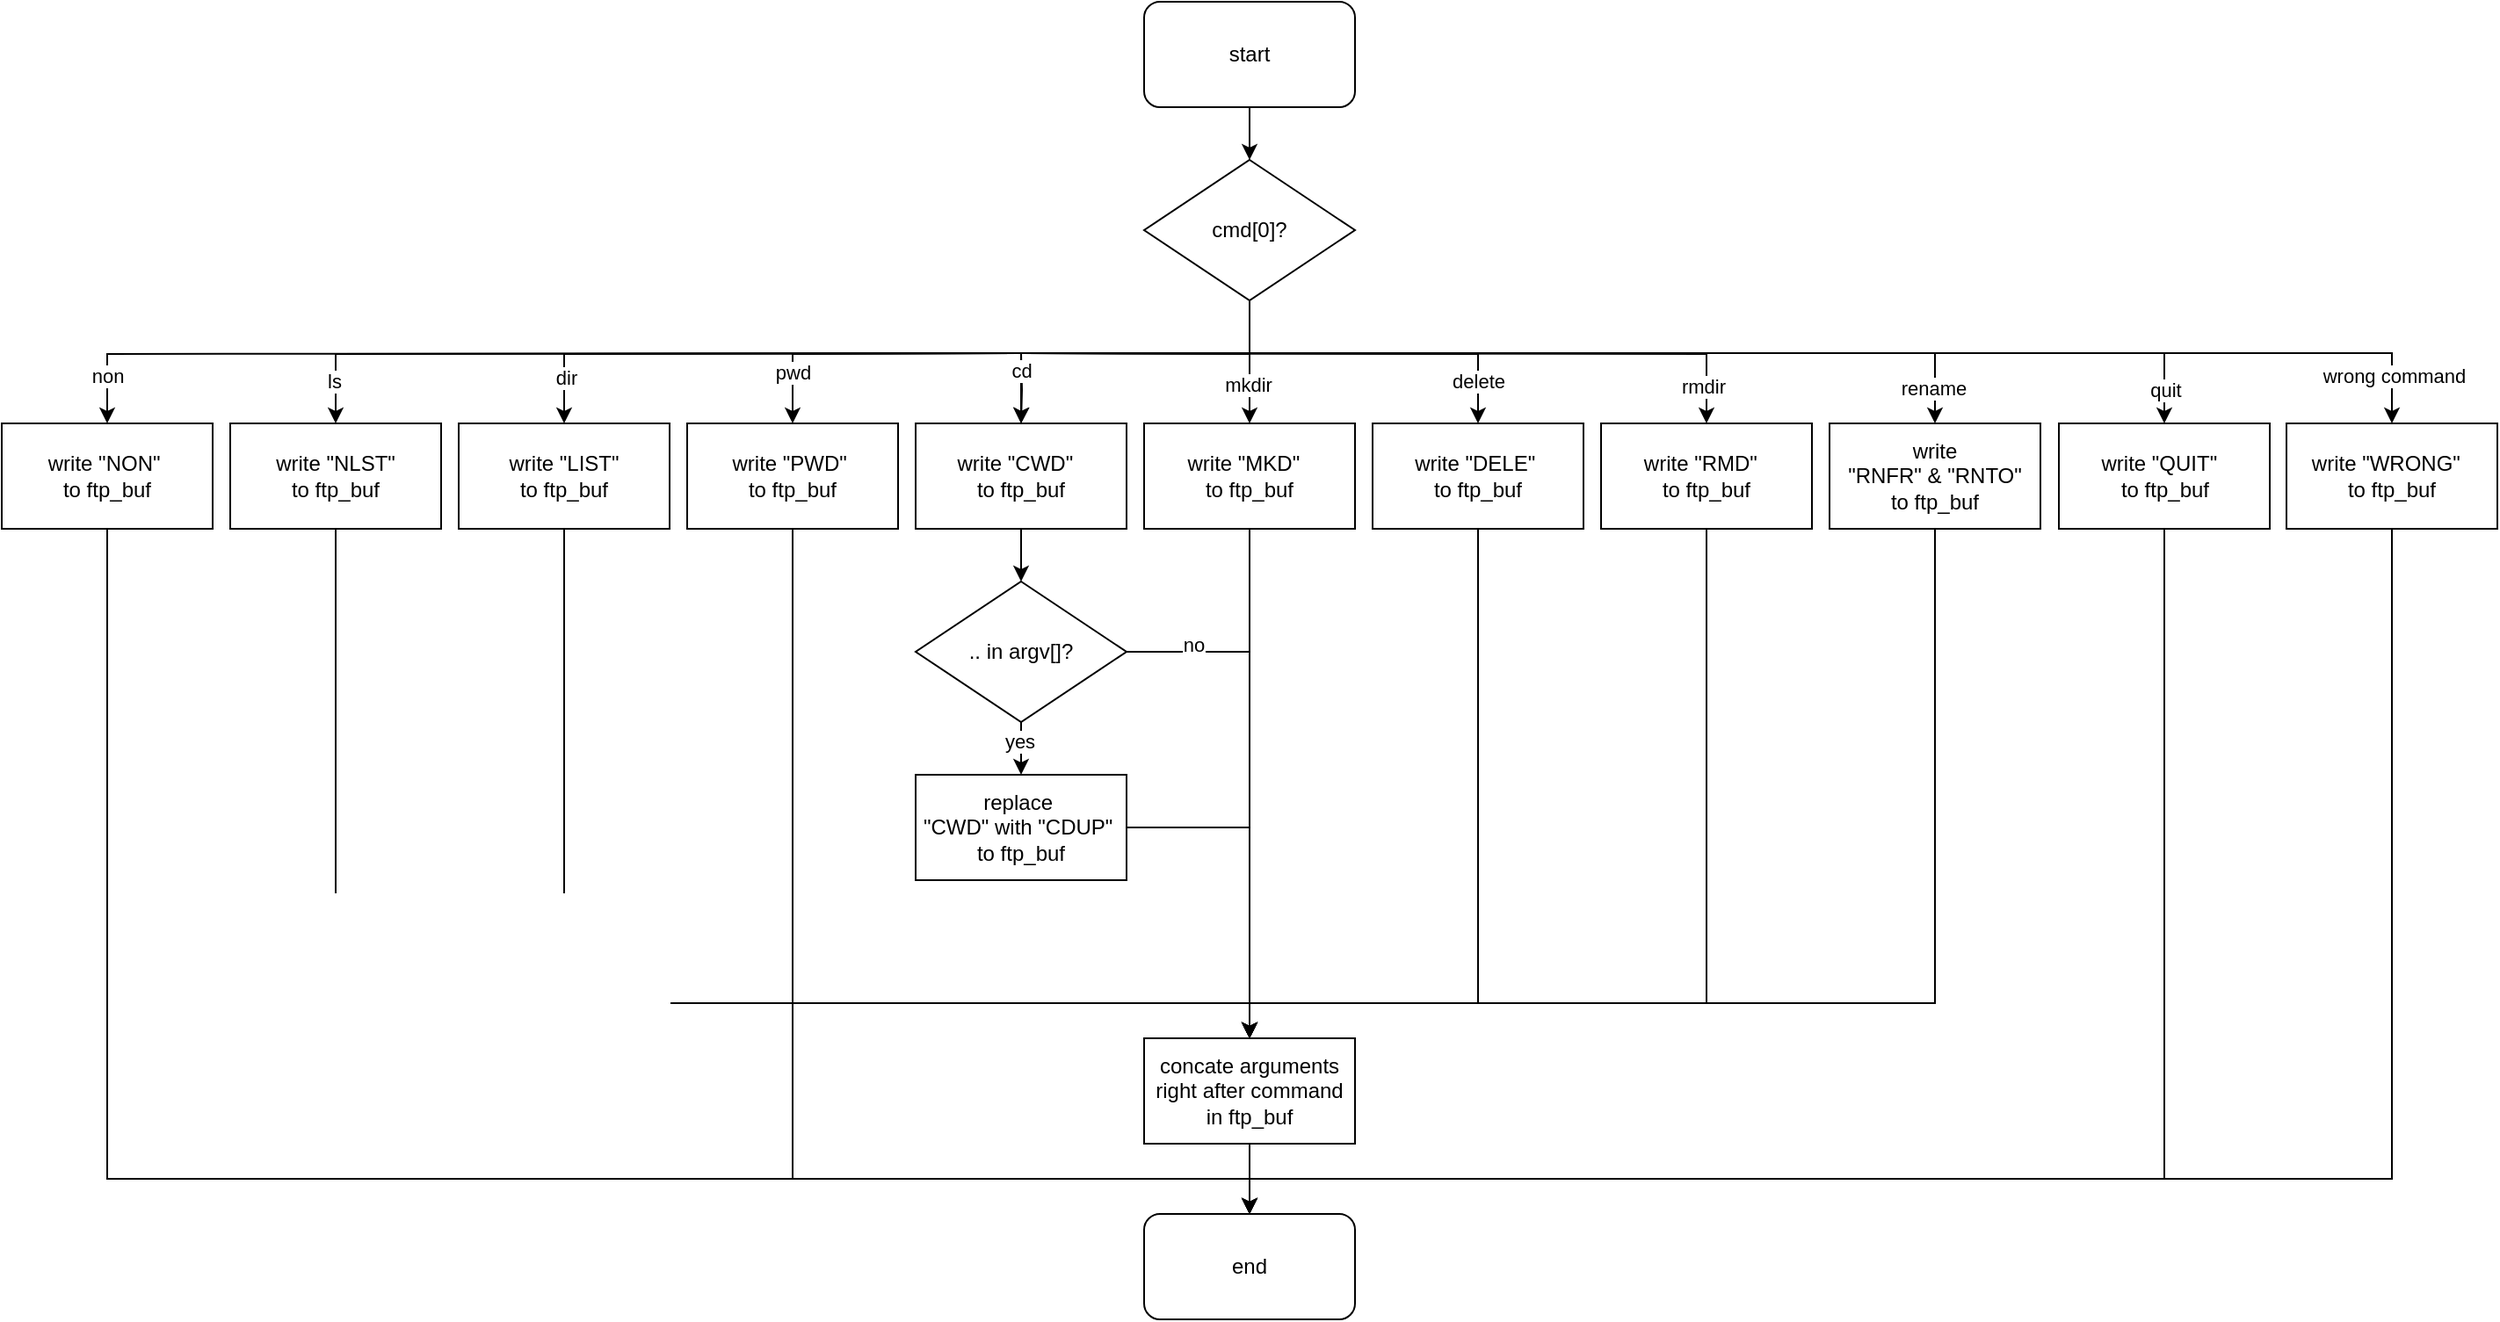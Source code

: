 <mxfile version="24.2.5" type="device">
  <diagram name="페이지-1" id="l-0s7BtO_kDvL8_GYfha">
    <mxGraphModel dx="1706" dy="939" grid="1" gridSize="10" guides="1" tooltips="1" connect="1" arrows="1" fold="1" page="1" pageScale="1" pageWidth="827" pageHeight="1169" math="0" shadow="0">
      <root>
        <mxCell id="0" />
        <mxCell id="1" parent="0" />
        <mxCell id="5YJOHDqXpEX6XLX2xnIA-16" style="edgeStyle=orthogonalEdgeStyle;rounded=0;orthogonalLoop=1;jettySize=auto;html=1;entryX=0.5;entryY=0;entryDx=0;entryDy=0;" parent="1" target="5YJOHDqXpEX6XLX2xnIA-7" edge="1">
          <mxGeometry relative="1" as="geometry">
            <mxPoint x="590" y="230" as="sourcePoint" />
          </mxGeometry>
        </mxCell>
        <mxCell id="5YJOHDqXpEX6XLX2xnIA-17" style="edgeStyle=orthogonalEdgeStyle;rounded=0;orthogonalLoop=1;jettySize=auto;html=1;exitX=0.5;exitY=1;exitDx=0;exitDy=0;entryX=0.5;entryY=0;entryDx=0;entryDy=0;" parent="1" target="5YJOHDqXpEX6XLX2xnIA-1" edge="1">
          <mxGeometry relative="1" as="geometry">
            <mxPoint x="590" y="230" as="sourcePoint" />
          </mxGeometry>
        </mxCell>
        <mxCell id="5YJOHDqXpEX6XLX2xnIA-31" value="non" style="edgeLabel;html=1;align=center;verticalAlign=middle;resizable=0;points=[];" parent="5YJOHDqXpEX6XLX2xnIA-17" vertex="1" connectable="0">
          <mxGeometry x="0.903" relative="1" as="geometry">
            <mxPoint as="offset" />
          </mxGeometry>
        </mxCell>
        <mxCell id="5YJOHDqXpEX6XLX2xnIA-19" style="edgeStyle=orthogonalEdgeStyle;rounded=0;orthogonalLoop=1;jettySize=auto;html=1;exitX=0.5;exitY=1;exitDx=0;exitDy=0;entryX=0.5;entryY=0;entryDx=0;entryDy=0;" parent="1" target="5YJOHDqXpEX6XLX2xnIA-4" edge="1">
          <mxGeometry relative="1" as="geometry">
            <mxPoint x="590" y="230" as="sourcePoint" />
          </mxGeometry>
        </mxCell>
        <mxCell id="5YJOHDqXpEX6XLX2xnIA-32" value="ls" style="edgeLabel;html=1;align=center;verticalAlign=middle;resizable=0;points=[];" parent="5YJOHDqXpEX6XLX2xnIA-19" vertex="1" connectable="0">
          <mxGeometry x="0.885" y="-1" relative="1" as="geometry">
            <mxPoint as="offset" />
          </mxGeometry>
        </mxCell>
        <mxCell id="5YJOHDqXpEX6XLX2xnIA-20" style="edgeStyle=orthogonalEdgeStyle;rounded=0;orthogonalLoop=1;jettySize=auto;html=1;exitX=0.5;exitY=1;exitDx=0;exitDy=0;entryX=0.5;entryY=0;entryDx=0;entryDy=0;" parent="1" target="5YJOHDqXpEX6XLX2xnIA-5" edge="1">
          <mxGeometry relative="1" as="geometry">
            <mxPoint x="590" y="230" as="sourcePoint" />
          </mxGeometry>
        </mxCell>
        <mxCell id="5YJOHDqXpEX6XLX2xnIA-33" value="dir" style="edgeLabel;html=1;align=center;verticalAlign=middle;resizable=0;points=[];" parent="5YJOHDqXpEX6XLX2xnIA-20" vertex="1" connectable="0">
          <mxGeometry x="0.826" y="1" relative="1" as="geometry">
            <mxPoint as="offset" />
          </mxGeometry>
        </mxCell>
        <mxCell id="5YJOHDqXpEX6XLX2xnIA-21" style="edgeStyle=orthogonalEdgeStyle;rounded=0;orthogonalLoop=1;jettySize=auto;html=1;exitX=0.5;exitY=1;exitDx=0;exitDy=0;entryX=0.5;entryY=0;entryDx=0;entryDy=0;" parent="1" target="5YJOHDqXpEX6XLX2xnIA-6" edge="1">
          <mxGeometry relative="1" as="geometry">
            <mxPoint x="590" y="230" as="sourcePoint" />
          </mxGeometry>
        </mxCell>
        <mxCell id="5YJOHDqXpEX6XLX2xnIA-34" value="pwd" style="edgeLabel;html=1;align=center;verticalAlign=middle;resizable=0;points=[];" parent="5YJOHDqXpEX6XLX2xnIA-21" vertex="1" connectable="0">
          <mxGeometry x="0.649" relative="1" as="geometry">
            <mxPoint as="offset" />
          </mxGeometry>
        </mxCell>
        <mxCell id="5YJOHDqXpEX6XLX2xnIA-22" style="edgeStyle=orthogonalEdgeStyle;rounded=0;orthogonalLoop=1;jettySize=auto;html=1;exitX=0.5;exitY=1;exitDx=0;exitDy=0;entryX=0.5;entryY=0;entryDx=0;entryDy=0;" parent="1" target="5YJOHDqXpEX6XLX2xnIA-8" edge="1">
          <mxGeometry relative="1" as="geometry">
            <mxPoint x="590" y="230" as="sourcePoint" />
          </mxGeometry>
        </mxCell>
        <mxCell id="5YJOHDqXpEX6XLX2xnIA-37" value="mkdir" style="edgeLabel;html=1;align=center;verticalAlign=middle;resizable=0;points=[];" parent="5YJOHDqXpEX6XLX2xnIA-22" vertex="1" connectable="0">
          <mxGeometry x="0.738" y="-1" relative="1" as="geometry">
            <mxPoint as="offset" />
          </mxGeometry>
        </mxCell>
        <mxCell id="5YJOHDqXpEX6XLX2xnIA-23" style="edgeStyle=orthogonalEdgeStyle;rounded=0;orthogonalLoop=1;jettySize=auto;html=1;exitX=0.5;exitY=1;exitDx=0;exitDy=0;entryX=0.5;entryY=0;entryDx=0;entryDy=0;" parent="1" target="5YJOHDqXpEX6XLX2xnIA-9" edge="1">
          <mxGeometry relative="1" as="geometry">
            <mxPoint x="590" y="230" as="sourcePoint" />
          </mxGeometry>
        </mxCell>
        <mxCell id="5YJOHDqXpEX6XLX2xnIA-38" value="delete" style="edgeLabel;html=1;align=center;verticalAlign=middle;resizable=0;points=[];" parent="5YJOHDqXpEX6XLX2xnIA-23" vertex="1" connectable="0">
          <mxGeometry x="0.835" relative="1" as="geometry">
            <mxPoint as="offset" />
          </mxGeometry>
        </mxCell>
        <mxCell id="5YJOHDqXpEX6XLX2xnIA-24" style="edgeStyle=orthogonalEdgeStyle;rounded=0;orthogonalLoop=1;jettySize=auto;html=1;exitX=0.5;exitY=1;exitDx=0;exitDy=0;entryX=0.5;entryY=0;entryDx=0;entryDy=0;" parent="1" target="5YJOHDqXpEX6XLX2xnIA-11" edge="1">
          <mxGeometry relative="1" as="geometry">
            <mxPoint x="590" y="230" as="sourcePoint" />
          </mxGeometry>
        </mxCell>
        <mxCell id="5YJOHDqXpEX6XLX2xnIA-39" value="rmdir" style="edgeLabel;html=1;align=center;verticalAlign=middle;resizable=0;points=[];" parent="5YJOHDqXpEX6XLX2xnIA-24" vertex="1" connectable="0">
          <mxGeometry x="0.902" y="-2" relative="1" as="geometry">
            <mxPoint as="offset" />
          </mxGeometry>
        </mxCell>
        <mxCell id="5YJOHDqXpEX6XLX2xnIA-72" style="edgeStyle=orthogonalEdgeStyle;rounded=0;orthogonalLoop=1;jettySize=auto;html=1;entryX=0.5;entryY=0;entryDx=0;entryDy=0;" parent="1" source="5YJOHDqXpEX6XLX2xnIA-1" edge="1">
          <mxGeometry relative="1" as="geometry">
            <Array as="points">
              <mxPoint x="70" y="700" />
              <mxPoint x="720" y="700" />
            </Array>
            <mxPoint x="720" y="720" as="targetPoint" />
          </mxGeometry>
        </mxCell>
        <mxCell id="5YJOHDqXpEX6XLX2xnIA-1" value="write &quot;NON&quot;&amp;nbsp;&lt;div&gt;to ftp_buf&lt;br&gt;&lt;/div&gt;" style="rounded=0;whiteSpace=wrap;html=1;" parent="1" vertex="1">
          <mxGeometry x="10" y="270" width="120" height="60" as="geometry" />
        </mxCell>
        <mxCell id="5YJOHDqXpEX6XLX2xnIA-60" style="edgeStyle=orthogonalEdgeStyle;rounded=0;orthogonalLoop=1;jettySize=auto;html=1;entryX=0.5;entryY=0;entryDx=0;entryDy=0;" parent="1" source="5YJOHDqXpEX6XLX2xnIA-4" target="5YJOHDqXpEX6XLX2xnIA-53" edge="1">
          <mxGeometry relative="1" as="geometry">
            <Array as="points">
              <mxPoint x="200" y="600" />
              <mxPoint x="720" y="600" />
            </Array>
          </mxGeometry>
        </mxCell>
        <mxCell id="5YJOHDqXpEX6XLX2xnIA-4" value="write &quot;NLST&quot;&lt;div&gt;to ftp_buf&lt;/div&gt;" style="rounded=0;whiteSpace=wrap;html=1;" parent="1" vertex="1">
          <mxGeometry x="140" y="270" width="120" height="60" as="geometry" />
        </mxCell>
        <mxCell id="5YJOHDqXpEX6XLX2xnIA-61" style="edgeStyle=orthogonalEdgeStyle;rounded=0;orthogonalLoop=1;jettySize=auto;html=1;entryX=0.5;entryY=0;entryDx=0;entryDy=0;" parent="1" source="5YJOHDqXpEX6XLX2xnIA-5" target="5YJOHDqXpEX6XLX2xnIA-53" edge="1">
          <mxGeometry relative="1" as="geometry">
            <Array as="points">
              <mxPoint x="330" y="600" />
              <mxPoint x="720" y="600" />
            </Array>
          </mxGeometry>
        </mxCell>
        <mxCell id="5YJOHDqXpEX6XLX2xnIA-5" value="write &quot;LIST&quot;&lt;div&gt;to ftp_buf&lt;/div&gt;" style="rounded=0;whiteSpace=wrap;html=1;" parent="1" vertex="1">
          <mxGeometry x="270" y="270" width="120" height="60" as="geometry" />
        </mxCell>
        <mxCell id="5YJOHDqXpEX6XLX2xnIA-73" style="edgeStyle=orthogonalEdgeStyle;rounded=0;orthogonalLoop=1;jettySize=auto;html=1;" parent="1" source="5YJOHDqXpEX6XLX2xnIA-6" edge="1">
          <mxGeometry relative="1" as="geometry">
            <Array as="points">
              <mxPoint x="460" y="700" />
              <mxPoint x="720" y="700" />
            </Array>
            <mxPoint x="720" y="720" as="targetPoint" />
          </mxGeometry>
        </mxCell>
        <mxCell id="5YJOHDqXpEX6XLX2xnIA-6" value="write &quot;PWD&quot;&amp;nbsp;&lt;div&gt;to ftp_buf&lt;/div&gt;" style="rounded=0;whiteSpace=wrap;html=1;" parent="1" vertex="1">
          <mxGeometry x="400" y="270" width="120" height="60" as="geometry" />
        </mxCell>
        <mxCell id="5YJOHDqXpEX6XLX2xnIA-47" value="" style="edgeStyle=orthogonalEdgeStyle;rounded=0;orthogonalLoop=1;jettySize=auto;html=1;" parent="1" source="5YJOHDqXpEX6XLX2xnIA-7" target="5YJOHDqXpEX6XLX2xnIA-46" edge="1">
          <mxGeometry relative="1" as="geometry" />
        </mxCell>
        <mxCell id="5YJOHDqXpEX6XLX2xnIA-7" value="write &quot;CWD&quot;&amp;nbsp;&amp;nbsp;&lt;div&gt;to ftp_buf&lt;/div&gt;" style="rounded=0;whiteSpace=wrap;html=1;" parent="1" vertex="1">
          <mxGeometry x="530" y="270" width="120" height="60" as="geometry" />
        </mxCell>
        <mxCell id="5YJOHDqXpEX6XLX2xnIA-62" style="edgeStyle=orthogonalEdgeStyle;rounded=0;orthogonalLoop=1;jettySize=auto;html=1;entryX=0.5;entryY=0;entryDx=0;entryDy=0;" parent="1" source="5YJOHDqXpEX6XLX2xnIA-8" target="5YJOHDqXpEX6XLX2xnIA-53" edge="1">
          <mxGeometry relative="1" as="geometry" />
        </mxCell>
        <mxCell id="5YJOHDqXpEX6XLX2xnIA-8" value="write &quot;MKD&quot;&amp;nbsp;&amp;nbsp;&lt;div&gt;to ftp_buf&lt;/div&gt;" style="rounded=0;whiteSpace=wrap;html=1;" parent="1" vertex="1">
          <mxGeometry x="660" y="270" width="120" height="60" as="geometry" />
        </mxCell>
        <mxCell id="5YJOHDqXpEX6XLX2xnIA-66" style="edgeStyle=orthogonalEdgeStyle;rounded=0;orthogonalLoop=1;jettySize=auto;html=1;entryX=0.5;entryY=0;entryDx=0;entryDy=0;" parent="1" source="5YJOHDqXpEX6XLX2xnIA-9" target="5YJOHDqXpEX6XLX2xnIA-53" edge="1">
          <mxGeometry relative="1" as="geometry">
            <Array as="points">
              <mxPoint x="850" y="600" />
              <mxPoint x="720" y="600" />
            </Array>
          </mxGeometry>
        </mxCell>
        <mxCell id="5YJOHDqXpEX6XLX2xnIA-9" value="write &quot;DELE&quot;&amp;nbsp;&lt;div&gt;to ftp_buf&lt;/div&gt;" style="rounded=0;whiteSpace=wrap;html=1;" parent="1" vertex="1">
          <mxGeometry x="790" y="270" width="120" height="60" as="geometry" />
        </mxCell>
        <mxCell id="5YJOHDqXpEX6XLX2xnIA-65" style="edgeStyle=orthogonalEdgeStyle;rounded=0;orthogonalLoop=1;jettySize=auto;html=1;entryX=0.5;entryY=0;entryDx=0;entryDy=0;" parent="1" source="5YJOHDqXpEX6XLX2xnIA-10" target="5YJOHDqXpEX6XLX2xnIA-53" edge="1">
          <mxGeometry relative="1" as="geometry" />
        </mxCell>
        <mxCell id="5YJOHDqXpEX6XLX2xnIA-10" value="replace&amp;nbsp;&lt;div&gt;&quot;CWD&quot; with &quot;CDUP&quot;&lt;span style=&quot;background-color: initial;&quot;&gt;&amp;nbsp;&lt;/span&gt;&lt;br&gt;&lt;/div&gt;&lt;div&gt;to ftp_buf&lt;/div&gt;" style="rounded=0;whiteSpace=wrap;html=1;" parent="1" vertex="1">
          <mxGeometry x="530" y="470" width="120" height="60" as="geometry" />
        </mxCell>
        <mxCell id="5YJOHDqXpEX6XLX2xnIA-67" style="edgeStyle=orthogonalEdgeStyle;rounded=0;orthogonalLoop=1;jettySize=auto;html=1;entryX=0.5;entryY=0;entryDx=0;entryDy=0;" parent="1" source="5YJOHDqXpEX6XLX2xnIA-11" target="5YJOHDqXpEX6XLX2xnIA-53" edge="1">
          <mxGeometry relative="1" as="geometry">
            <Array as="points">
              <mxPoint x="980" y="600" />
              <mxPoint x="720" y="600" />
            </Array>
          </mxGeometry>
        </mxCell>
        <mxCell id="5YJOHDqXpEX6XLX2xnIA-11" value="write &quot;RMD&quot;&amp;nbsp;&amp;nbsp;&lt;div&gt;to ftp_buf&lt;/div&gt;" style="rounded=0;whiteSpace=wrap;html=1;" parent="1" vertex="1">
          <mxGeometry x="920" y="270" width="120" height="60" as="geometry" />
        </mxCell>
        <mxCell id="5YJOHDqXpEX6XLX2xnIA-68" style="edgeStyle=orthogonalEdgeStyle;rounded=0;orthogonalLoop=1;jettySize=auto;html=1;entryX=0.5;entryY=0;entryDx=0;entryDy=0;" parent="1" source="5YJOHDqXpEX6XLX2xnIA-12" target="5YJOHDqXpEX6XLX2xnIA-53" edge="1">
          <mxGeometry relative="1" as="geometry">
            <Array as="points">
              <mxPoint x="1110" y="600" />
              <mxPoint x="720" y="600" />
            </Array>
          </mxGeometry>
        </mxCell>
        <mxCell id="5YJOHDqXpEX6XLX2xnIA-12" value="write&lt;div&gt;&quot;RNFR&quot; &amp;amp; &quot;RNTO&quot;&lt;/div&gt;&lt;div&gt;&lt;div&gt;to ftp_buf&lt;/div&gt;&lt;/div&gt;" style="rounded=0;whiteSpace=wrap;html=1;" parent="1" vertex="1">
          <mxGeometry x="1050" y="270" width="120" height="60" as="geometry" />
        </mxCell>
        <mxCell id="5YJOHDqXpEX6XLX2xnIA-74" style="edgeStyle=orthogonalEdgeStyle;rounded=0;orthogonalLoop=1;jettySize=auto;html=1;" parent="1" source="5YJOHDqXpEX6XLX2xnIA-14" edge="1">
          <mxGeometry relative="1" as="geometry">
            <Array as="points">
              <mxPoint x="1241" y="700" />
              <mxPoint x="720" y="700" />
            </Array>
            <mxPoint x="720" y="720" as="targetPoint" />
          </mxGeometry>
        </mxCell>
        <mxCell id="5YJOHDqXpEX6XLX2xnIA-14" value="write &quot;QUIT&quot;&amp;nbsp;&amp;nbsp;&lt;div&gt;to ftp_buf&lt;/div&gt;" style="rounded=0;whiteSpace=wrap;html=1;" parent="1" vertex="1">
          <mxGeometry x="1180.5" y="270" width="120" height="60" as="geometry" />
        </mxCell>
        <mxCell id="5YJOHDqXpEX6XLX2xnIA-28" style="edgeStyle=orthogonalEdgeStyle;rounded=0;orthogonalLoop=1;jettySize=auto;html=1;entryX=0.5;entryY=0;entryDx=0;entryDy=0;" parent="1" target="5YJOHDqXpEX6XLX2xnIA-7" edge="1">
          <mxGeometry relative="1" as="geometry">
            <Array as="points">
              <mxPoint x="720" y="230" />
              <mxPoint x="590" y="230" />
            </Array>
            <mxPoint x="720" y="200" as="sourcePoint" />
          </mxGeometry>
        </mxCell>
        <mxCell id="5YJOHDqXpEX6XLX2xnIA-36" value="cd" style="edgeLabel;html=1;align=center;verticalAlign=middle;resizable=0;points=[];" parent="5YJOHDqXpEX6XLX2xnIA-28" vertex="1" connectable="0">
          <mxGeometry x="0.293" y="1" relative="1" as="geometry">
            <mxPoint x="-31" y="9" as="offset" />
          </mxGeometry>
        </mxCell>
        <mxCell id="5YJOHDqXpEX6XLX2xnIA-40" style="edgeStyle=orthogonalEdgeStyle;rounded=0;orthogonalLoop=1;jettySize=auto;html=1;exitX=0.5;exitY=1;exitDx=0;exitDy=0;" parent="1" target="5YJOHDqXpEX6XLX2xnIA-12" edge="1">
          <mxGeometry relative="1" as="geometry">
            <Array as="points">
              <mxPoint x="720" y="230" />
              <mxPoint x="1110" y="230" />
            </Array>
            <mxPoint x="720" y="200" as="sourcePoint" />
          </mxGeometry>
        </mxCell>
        <mxCell id="5YJOHDqXpEX6XLX2xnIA-42" value="rename" style="edgeLabel;html=1;align=center;verticalAlign=middle;resizable=0;points=[];" parent="5YJOHDqXpEX6XLX2xnIA-40" vertex="1" connectable="0">
          <mxGeometry x="0.912" y="-1" relative="1" as="geometry">
            <mxPoint as="offset" />
          </mxGeometry>
        </mxCell>
        <mxCell id="5YJOHDqXpEX6XLX2xnIA-41" style="edgeStyle=orthogonalEdgeStyle;rounded=0;orthogonalLoop=1;jettySize=auto;html=1;exitX=0.5;exitY=1;exitDx=0;exitDy=0;entryX=0.5;entryY=0;entryDx=0;entryDy=0;" parent="1" target="5YJOHDqXpEX6XLX2xnIA-14" edge="1">
          <mxGeometry relative="1" as="geometry">
            <Array as="points">
              <mxPoint x="720" y="230" />
              <mxPoint x="1241" y="230" />
            </Array>
            <mxPoint x="720" y="200" as="sourcePoint" />
          </mxGeometry>
        </mxCell>
        <mxCell id="5YJOHDqXpEX6XLX2xnIA-43" value="quit" style="edgeLabel;html=1;align=center;verticalAlign=middle;resizable=0;points=[];" parent="5YJOHDqXpEX6XLX2xnIA-41" vertex="1" connectable="0">
          <mxGeometry x="0.935" relative="1" as="geometry">
            <mxPoint as="offset" />
          </mxGeometry>
        </mxCell>
        <mxCell id="5YJOHDqXpEX6XLX2xnIA-56" style="edgeStyle=orthogonalEdgeStyle;rounded=0;orthogonalLoop=1;jettySize=auto;html=1;exitX=0.5;exitY=1;exitDx=0;exitDy=0;entryX=0.5;entryY=0;entryDx=0;entryDy=0;" parent="1" source="MY6ZTw5e_Ahok1iSxkeR-60" target="5YJOHDqXpEX6XLX2xnIA-55" edge="1">
          <mxGeometry relative="1" as="geometry">
            <Array as="points">
              <mxPoint x="720" y="230" />
              <mxPoint x="1370" y="230" />
            </Array>
            <mxPoint x="720" y="200" as="sourcePoint" />
          </mxGeometry>
        </mxCell>
        <mxCell id="5YJOHDqXpEX6XLX2xnIA-58" value="wrong command" style="edgeLabel;html=1;align=center;verticalAlign=middle;resizable=0;points=[];" parent="5YJOHDqXpEX6XLX2xnIA-56" vertex="1" connectable="0">
          <mxGeometry x="0.923" y="1" relative="1" as="geometry">
            <mxPoint as="offset" />
          </mxGeometry>
        </mxCell>
        <mxCell id="5YJOHDqXpEX6XLX2xnIA-48" value="" style="edgeStyle=orthogonalEdgeStyle;rounded=0;orthogonalLoop=1;jettySize=auto;html=1;" parent="1" source="5YJOHDqXpEX6XLX2xnIA-46" target="5YJOHDqXpEX6XLX2xnIA-10" edge="1">
          <mxGeometry relative="1" as="geometry" />
        </mxCell>
        <mxCell id="5YJOHDqXpEX6XLX2xnIA-49" value="yes" style="edgeLabel;html=1;align=center;verticalAlign=middle;resizable=0;points=[];" parent="5YJOHDqXpEX6XLX2xnIA-48" vertex="1" connectable="0">
          <mxGeometry x="-0.59" y="-1" relative="1" as="geometry">
            <mxPoint as="offset" />
          </mxGeometry>
        </mxCell>
        <mxCell id="5YJOHDqXpEX6XLX2xnIA-63" style="edgeStyle=orthogonalEdgeStyle;rounded=0;orthogonalLoop=1;jettySize=auto;html=1;entryX=0.5;entryY=0;entryDx=0;entryDy=0;" parent="1" source="5YJOHDqXpEX6XLX2xnIA-46" target="5YJOHDqXpEX6XLX2xnIA-53" edge="1">
          <mxGeometry relative="1" as="geometry" />
        </mxCell>
        <mxCell id="5YJOHDqXpEX6XLX2xnIA-64" value="no" style="edgeLabel;html=1;align=center;verticalAlign=middle;resizable=0;points=[];" parent="5YJOHDqXpEX6XLX2xnIA-63" vertex="1" connectable="0">
          <mxGeometry x="-0.741" y="4" relative="1" as="geometry">
            <mxPoint as="offset" />
          </mxGeometry>
        </mxCell>
        <mxCell id="5YJOHDqXpEX6XLX2xnIA-46" value=".. in argv[]?" style="rhombus;whiteSpace=wrap;html=1;" parent="1" vertex="1">
          <mxGeometry x="530" y="360" width="120" height="80" as="geometry" />
        </mxCell>
        <mxCell id="5YJOHDqXpEX6XLX2xnIA-71" style="edgeStyle=orthogonalEdgeStyle;rounded=0;orthogonalLoop=1;jettySize=auto;html=1;entryX=0.5;entryY=0;entryDx=0;entryDy=0;" parent="1" source="5YJOHDqXpEX6XLX2xnIA-53" edge="1">
          <mxGeometry relative="1" as="geometry">
            <mxPoint x="720" y="720" as="targetPoint" />
          </mxGeometry>
        </mxCell>
        <mxCell id="5YJOHDqXpEX6XLX2xnIA-53" value="concate arguments&lt;div&gt;right after command in ftp_buf&lt;/div&gt;" style="rounded=0;whiteSpace=wrap;html=1;" parent="1" vertex="1">
          <mxGeometry x="660" y="620" width="120" height="60" as="geometry" />
        </mxCell>
        <mxCell id="5YJOHDqXpEX6XLX2xnIA-75" style="edgeStyle=orthogonalEdgeStyle;rounded=0;orthogonalLoop=1;jettySize=auto;html=1;entryX=0.5;entryY=0;entryDx=0;entryDy=0;" parent="1" source="5YJOHDqXpEX6XLX2xnIA-55" edge="1">
          <mxGeometry relative="1" as="geometry">
            <Array as="points">
              <mxPoint x="1370" y="700" />
              <mxPoint x="720" y="700" />
            </Array>
            <mxPoint x="720" y="720" as="targetPoint" />
          </mxGeometry>
        </mxCell>
        <mxCell id="5YJOHDqXpEX6XLX2xnIA-55" value="write &quot;WRONG&quot;&amp;nbsp;&amp;nbsp;&lt;div&gt;to ftp_buf&lt;/div&gt;" style="rounded=0;whiteSpace=wrap;html=1;" parent="1" vertex="1">
          <mxGeometry x="1310" y="270" width="120" height="60" as="geometry" />
        </mxCell>
        <mxCell id="MY6ZTw5e_Ahok1iSxkeR-41" value="end" style="rounded=1;whiteSpace=wrap;html=1;" parent="1" vertex="1">
          <mxGeometry x="660" y="720" width="120" height="60" as="geometry" />
        </mxCell>
        <mxCell id="Jx7LkemFmjyBfUrlkKAu-2" value="" style="edgeStyle=orthogonalEdgeStyle;rounded=0;orthogonalLoop=1;jettySize=auto;html=1;" edge="1" parent="1" source="MY6ZTw5e_Ahok1iSxkeR-50" target="MY6ZTw5e_Ahok1iSxkeR-60">
          <mxGeometry relative="1" as="geometry" />
        </mxCell>
        <mxCell id="MY6ZTw5e_Ahok1iSxkeR-50" value="start" style="rounded=1;whiteSpace=wrap;html=1;" parent="1" vertex="1">
          <mxGeometry x="660" y="30" width="120" height="60" as="geometry" />
        </mxCell>
        <mxCell id="MY6ZTw5e_Ahok1iSxkeR-60" value="cmd[0]?" style="rhombus;whiteSpace=wrap;html=1;" parent="1" vertex="1">
          <mxGeometry x="660" y="120" width="120" height="80" as="geometry" />
        </mxCell>
      </root>
    </mxGraphModel>
  </diagram>
</mxfile>
